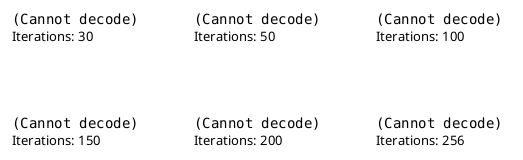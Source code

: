 @startuml

<style>
note {
    backgroundcolor white
    linecolor transparent
}
</style>

note as img_1
    <img:/home/darcy/Documents/parallelism/images/iter_30.png>
    Iterations: 30
end note

note as img_2
    <img:/home/darcy/Documents/parallelism/images/iter_50.png>
    Iterations: 50
end note

note as img_3
    <img:/home/darcy/Documents/parallelism/images/iter_100.png>
    Iterations: 100
end note

note as img_4
    <img:/home/darcy/Documents/parallelism/images/iter_150.png>
    Iterations: 150
end note

note as img_5
    <img:/home/darcy/Documents/parallelism/images/iter_200.png>
    Iterations: 200
end note

note as img_6
    <img:/home/darcy/Documents/parallelism/images/iter_256.png>
    Iterations: 256
end note


@enduml